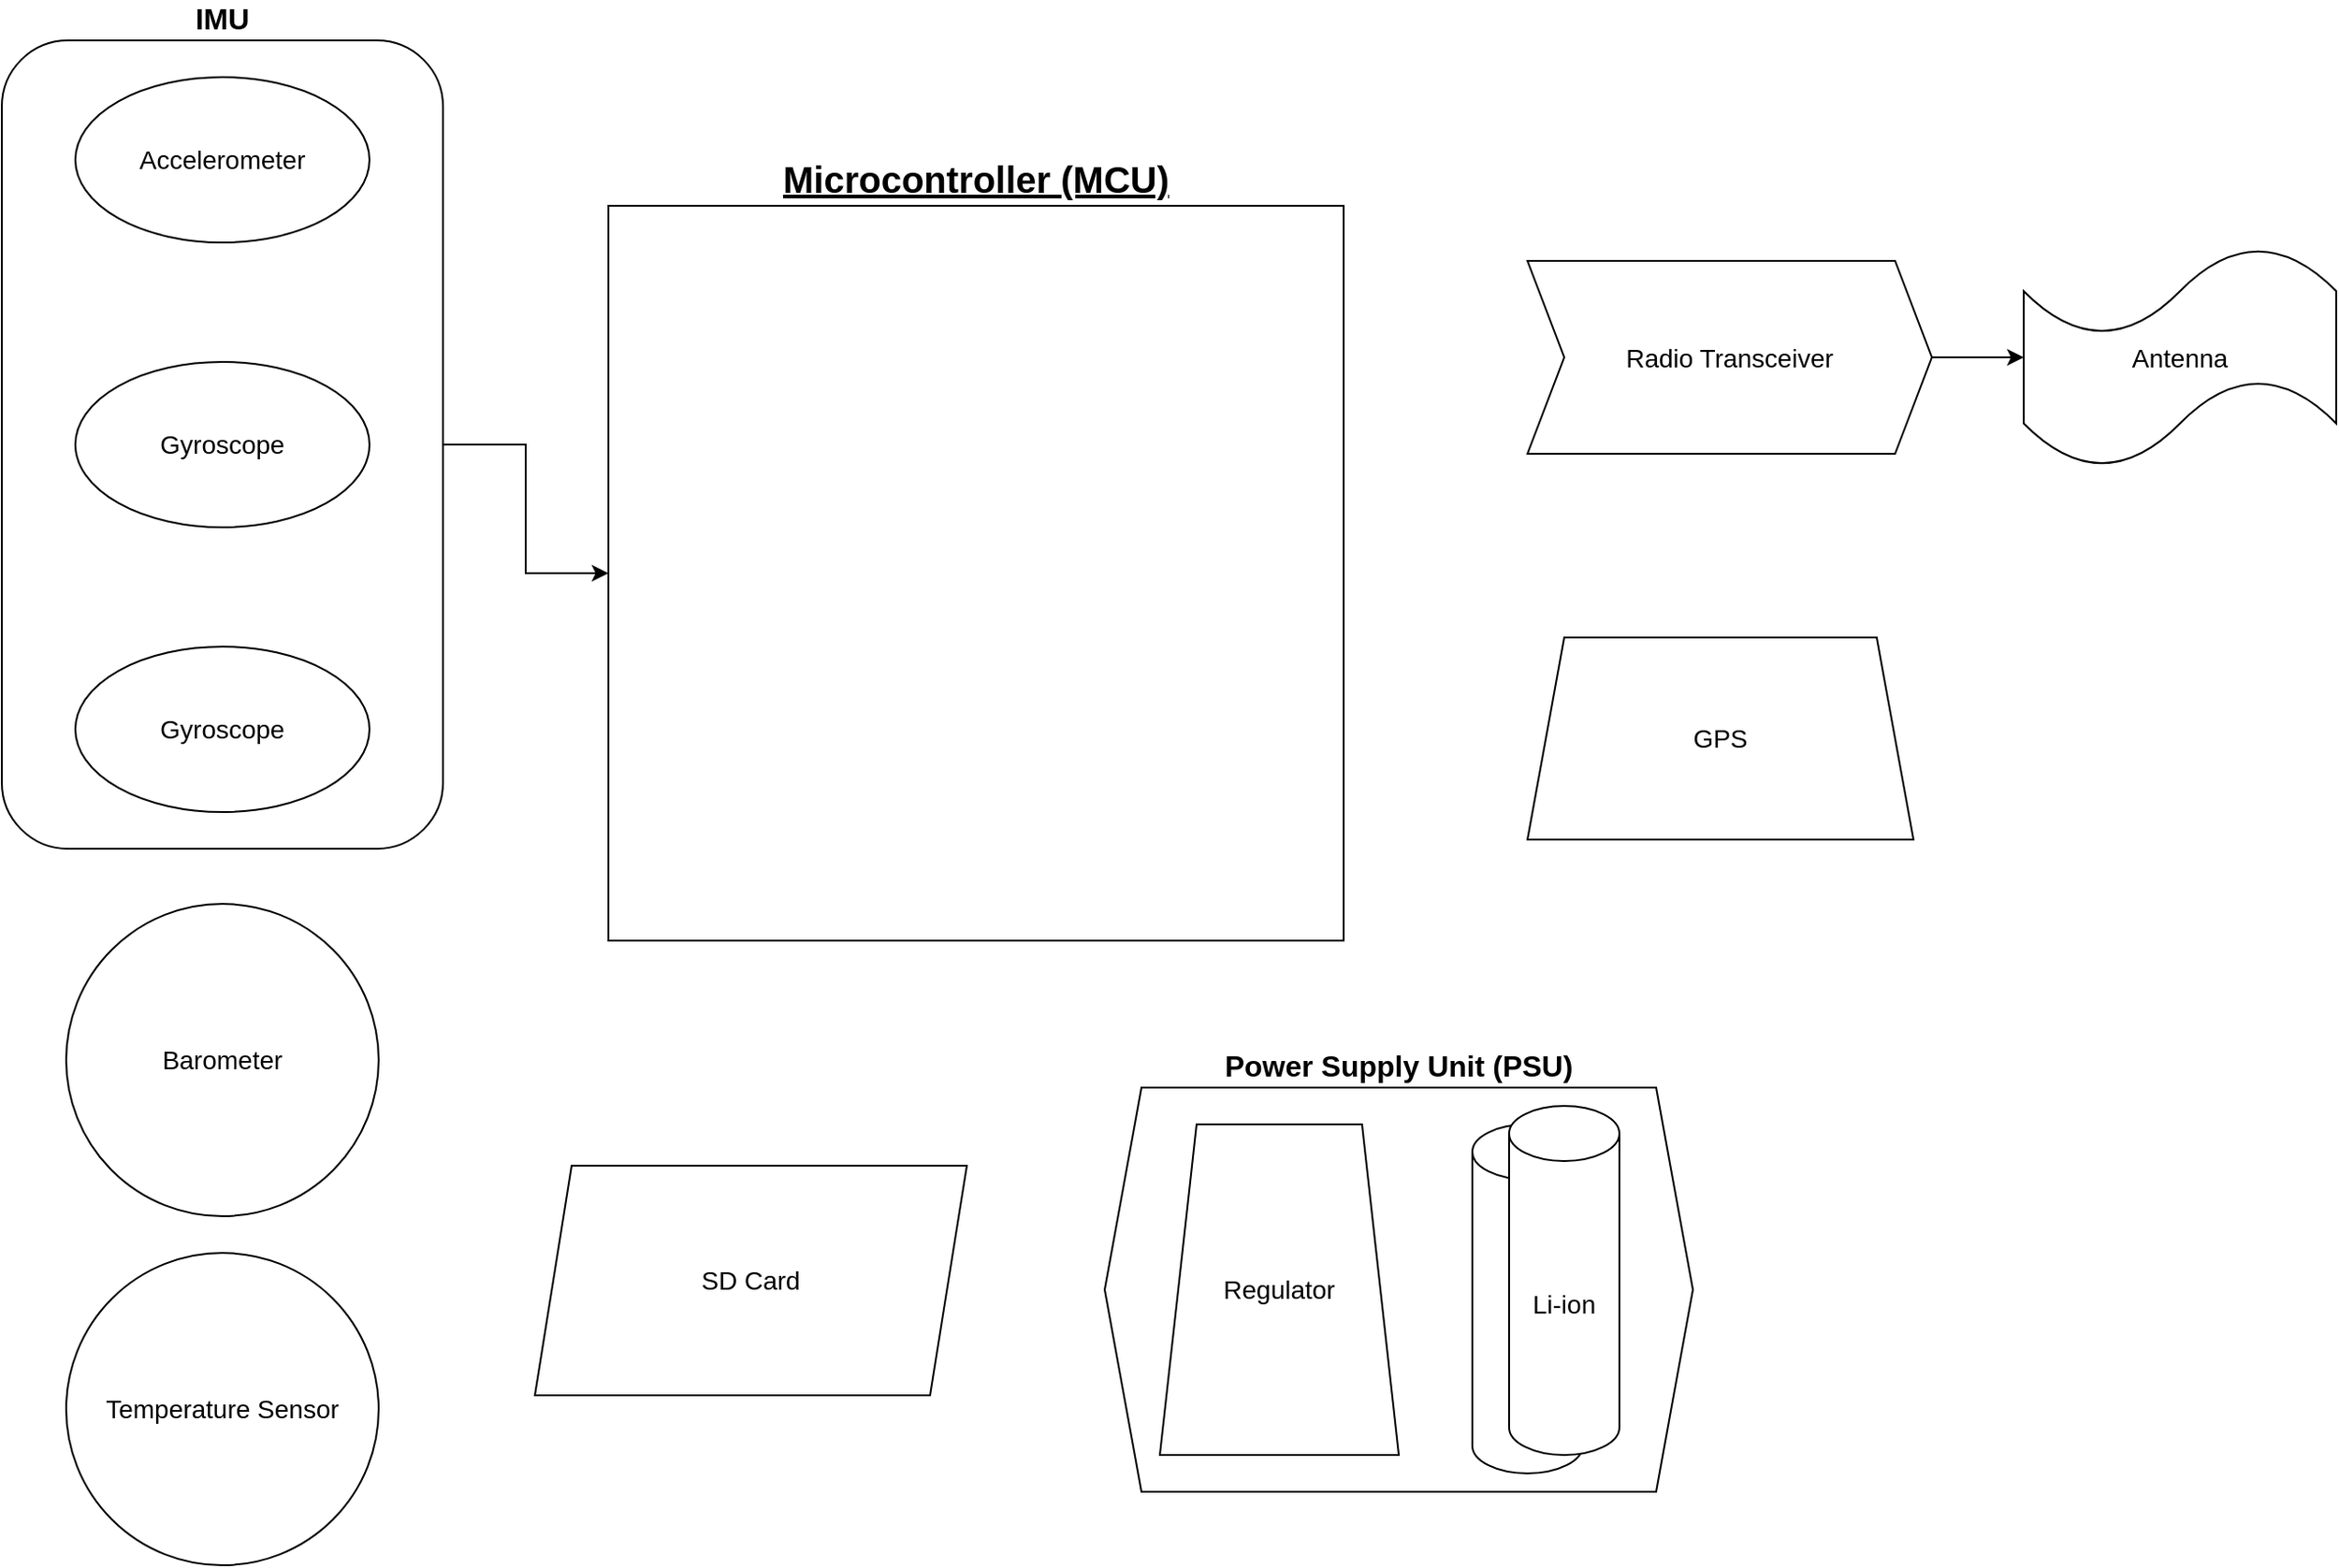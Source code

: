 <mxfile version="24.9.1">
  <diagram name="Page-1" id="toJGkD1QT9-ZioVMdBqf">
    <mxGraphModel grid="1" page="1" gridSize="10" guides="1" tooltips="1" connect="1" arrows="1" fold="1" pageScale="1" pageWidth="850" pageHeight="1100" math="0" shadow="0">
      <root>
        <mxCell id="0" />
        <mxCell id="1" parent="0" />
        <mxCell id="nzP5aHGXRV3zcvqLns4Z-17" value="" style="edgeStyle=orthogonalEdgeStyle;rounded=0;orthogonalLoop=1;jettySize=auto;html=1;" edge="1" parent="1" source="nzP5aHGXRV3zcvqLns4Z-4" target="nzP5aHGXRV3zcvqLns4Z-1">
          <mxGeometry relative="1" as="geometry" />
        </mxCell>
        <mxCell id="nzP5aHGXRV3zcvqLns4Z-4" value="IMU" style="rounded=1;whiteSpace=wrap;html=1;labelPosition=center;verticalLabelPosition=top;align=center;verticalAlign=bottom;fontSize=16;fontStyle=1" vertex="1" parent="1">
          <mxGeometry x="-90" y="-50" width="240" height="440" as="geometry" />
        </mxCell>
        <mxCell id="nzP5aHGXRV3zcvqLns4Z-1" value="Microcontroller (MCU)" style="whiteSpace=wrap;html=1;aspect=fixed;labelPosition=center;verticalLabelPosition=top;align=center;verticalAlign=bottom;fontStyle=5;fontSize=20;" vertex="1" parent="1">
          <mxGeometry x="240" y="40" width="400" height="400" as="geometry" />
        </mxCell>
        <mxCell id="nzP5aHGXRV3zcvqLns4Z-2" value="SD Card" style="shape=parallelogram;perimeter=parallelogramPerimeter;whiteSpace=wrap;html=1;fixedSize=1;fontSize=14;" vertex="1" parent="1">
          <mxGeometry x="200" y="562.5" width="235" height="125" as="geometry" />
        </mxCell>
        <mxCell id="nzP5aHGXRV3zcvqLns4Z-3" value="Accelerometer" style="ellipse;whiteSpace=wrap;html=1;fontSize=14;" vertex="1" parent="1">
          <mxGeometry x="-50" y="-30" width="160" height="90" as="geometry" />
        </mxCell>
        <mxCell id="nzP5aHGXRV3zcvqLns4Z-5" value="Gyroscope" style="ellipse;whiteSpace=wrap;html=1;fontSize=14;" vertex="1" parent="1">
          <mxGeometry x="-50" y="125" width="160" height="90" as="geometry" />
        </mxCell>
        <mxCell id="nzP5aHGXRV3zcvqLns4Z-6" value="Gyroscope" style="ellipse;whiteSpace=wrap;html=1;fontSize=14;" vertex="1" parent="1">
          <mxGeometry x="-50" y="280" width="160" height="90" as="geometry" />
        </mxCell>
        <mxCell id="nzP5aHGXRV3zcvqLns4Z-7" value="Power Supply Unit (PSU)" style="shape=hexagon;perimeter=hexagonPerimeter2;whiteSpace=wrap;html=1;fixedSize=1;fontSize=16;fontStyle=1;labelPosition=center;verticalLabelPosition=top;align=center;verticalAlign=bottom;" vertex="1" parent="1">
          <mxGeometry x="510" y="520" width="320" height="220" as="geometry" />
        </mxCell>
        <mxCell id="nzP5aHGXRV3zcvqLns4Z-8" value="" style="shape=cylinder3;whiteSpace=wrap;html=1;boundedLbl=1;backgroundOutline=1;size=15;fontSize=14;" vertex="1" parent="1">
          <mxGeometry x="710" y="540" width="60" height="190" as="geometry" />
        </mxCell>
        <mxCell id="nzP5aHGXRV3zcvqLns4Z-9" value="Li-ion" style="shape=cylinder3;whiteSpace=wrap;html=1;boundedLbl=1;backgroundOutline=1;size=15;fontSize=14;" vertex="1" parent="1">
          <mxGeometry x="730" y="530" width="60" height="190" as="geometry" />
        </mxCell>
        <mxCell id="nzP5aHGXRV3zcvqLns4Z-10" value="Regulator" style="shape=trapezoid;perimeter=trapezoidPerimeter;whiteSpace=wrap;html=1;fixedSize=1;fontSize=14;" vertex="1" parent="1">
          <mxGeometry x="540" y="540" width="130" height="180" as="geometry" />
        </mxCell>
        <mxCell id="nzP5aHGXRV3zcvqLns4Z-11" value="Barometer" style="ellipse;whiteSpace=wrap;html=1;aspect=fixed;fontSize=14;" vertex="1" parent="1">
          <mxGeometry x="-55" y="420" width="170" height="170" as="geometry" />
        </mxCell>
        <mxCell id="nzP5aHGXRV3zcvqLns4Z-12" value="Temperature Sensor" style="ellipse;whiteSpace=wrap;html=1;aspect=fixed;fontSize=14;" vertex="1" parent="1">
          <mxGeometry x="-55" y="610" width="170" height="170" as="geometry" />
        </mxCell>
        <mxCell id="nzP5aHGXRV3zcvqLns4Z-13" value="GPS" style="shape=trapezoid;perimeter=trapezoidPerimeter;whiteSpace=wrap;html=1;fixedSize=1;fontSize=14;" vertex="1" parent="1">
          <mxGeometry x="740" y="275" width="210" height="110" as="geometry" />
        </mxCell>
        <mxCell id="nzP5aHGXRV3zcvqLns4Z-16" value="" style="edgeStyle=orthogonalEdgeStyle;rounded=0;orthogonalLoop=1;jettySize=auto;html=1;" edge="1" parent="1" source="nzP5aHGXRV3zcvqLns4Z-14" target="nzP5aHGXRV3zcvqLns4Z-15">
          <mxGeometry relative="1" as="geometry" />
        </mxCell>
        <mxCell id="nzP5aHGXRV3zcvqLns4Z-14" value="Radio Transceiver " style="shape=step;perimeter=stepPerimeter;whiteSpace=wrap;html=1;fixedSize=1;fontSize=14;" vertex="1" parent="1">
          <mxGeometry x="740" y="70" width="220" height="105" as="geometry" />
        </mxCell>
        <mxCell id="nzP5aHGXRV3zcvqLns4Z-15" value="Antenna " style="shape=tape;whiteSpace=wrap;html=1;fontSize=14;" vertex="1" parent="1">
          <mxGeometry x="1010" y="62.5" width="170" height="120" as="geometry" />
        </mxCell>
      </root>
    </mxGraphModel>
  </diagram>
</mxfile>
